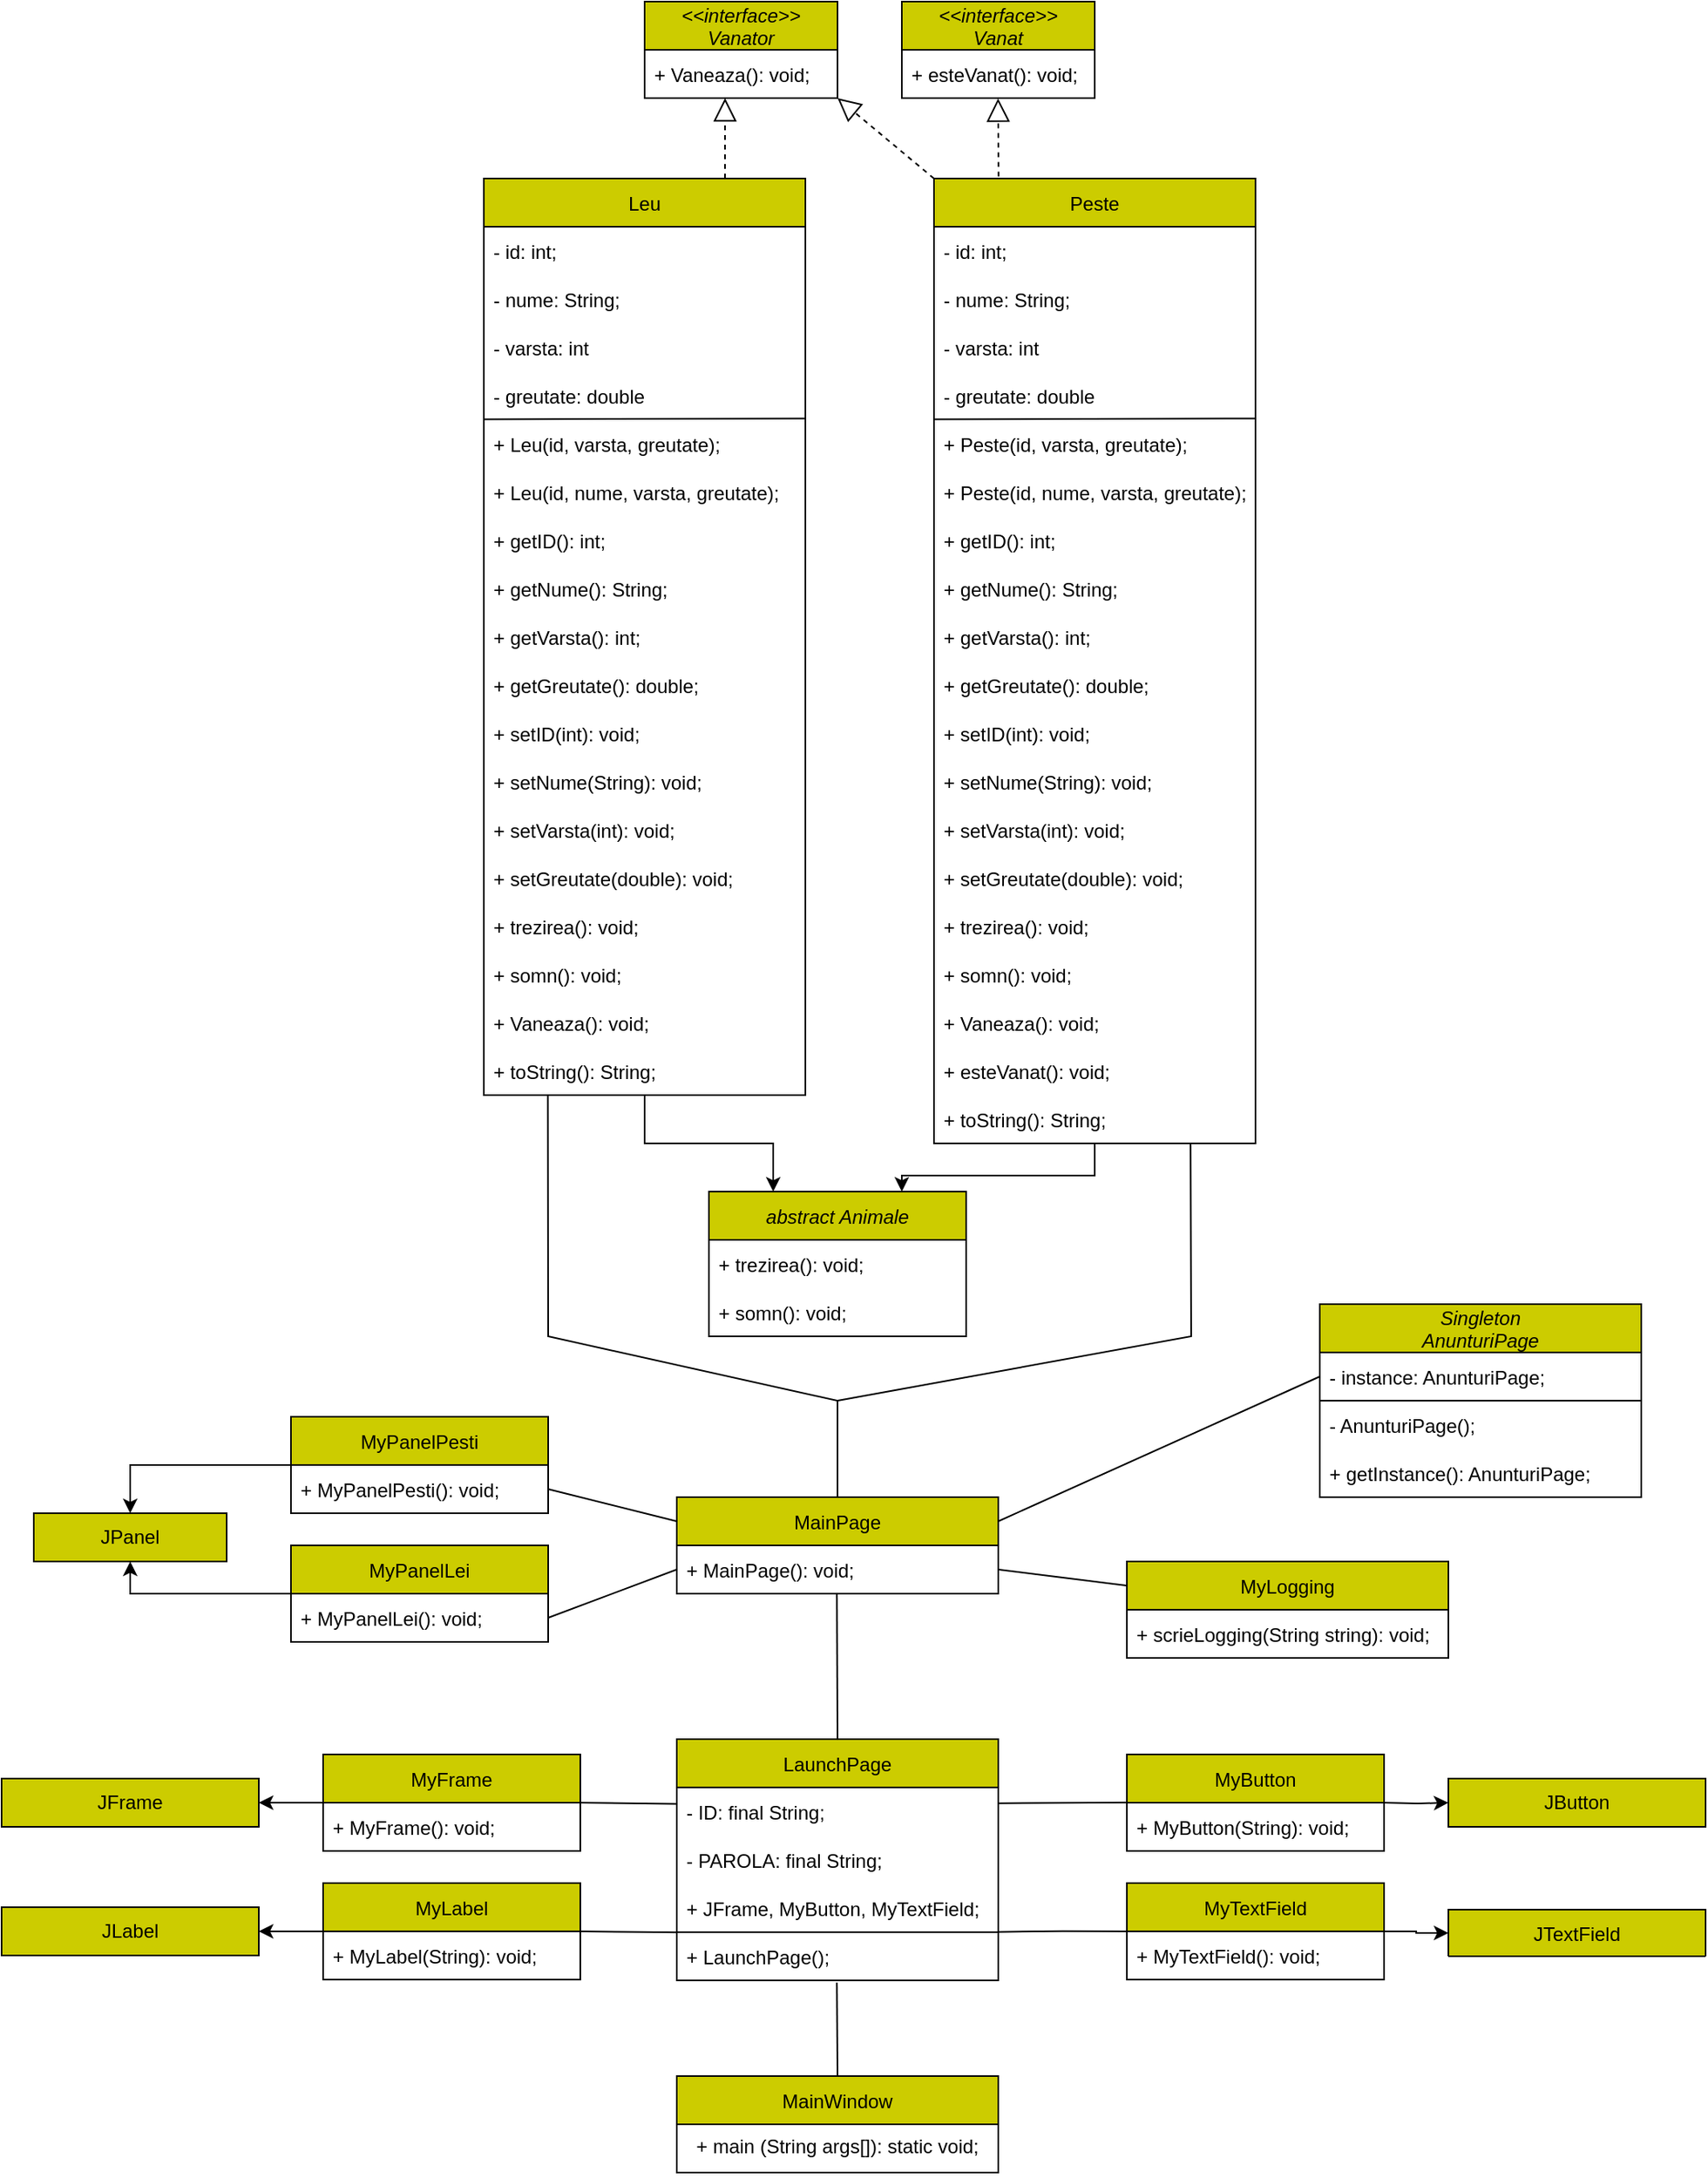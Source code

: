 <mxfile version="20.5.1" type="device"><diagram id="C5RBs43oDa-KdzZeNtuy" name="Diagrama UML"><mxGraphModel dx="898" dy="510" grid="0" gridSize="10" guides="1" tooltips="1" connect="1" arrows="1" fold="1" page="1" pageScale="1" pageWidth="1169" pageHeight="827" background="#ffffff" math="0" shadow="0"><root><mxCell id="WIyWlLk6GJQsqaUBKTNV-0"/><mxCell id="WIyWlLk6GJQsqaUBKTNV-1" parent="WIyWlLk6GJQsqaUBKTNV-0"/><mxCell id="zkfFHV4jXpPFQw0GAbJ--0" value="MainWindow" style="swimlane;fontStyle=0;align=center;verticalAlign=middle;childLayout=stackLayout;horizontal=1;startSize=30;horizontalStack=0;resizeParent=1;resizeLast=0;collapsible=1;marginBottom=0;rounded=0;shadow=0;strokeWidth=1;fillColor=#CCCC00;strokeColor=#000000;" parent="WIyWlLk6GJQsqaUBKTNV-1" vertex="1"><mxGeometry x="440" y="1300" width="200" height="60" as="geometry"><mxRectangle x="230" y="140" width="160" height="26" as="alternateBounds"/></mxGeometry></mxCell><mxCell id="zkfFHV4jXpPFQw0GAbJ--5" value="+ main (String args[]): static void;" style="text;align=center;verticalAlign=top;spacingLeft=4;spacingRight=4;overflow=hidden;rotatable=0;points=[[0,0.5],[1,0.5]];portConstraint=eastwest;strokeColor=default;" parent="zkfFHV4jXpPFQw0GAbJ--0" vertex="1"><mxGeometry y="30" width="200" height="30" as="geometry"/></mxCell><mxCell id="0X8NUbUYJdsLFpqTk9gp-4" value="" style="endArrow=none;html=1;rounded=0;exitX=0.5;exitY=0;exitDx=0;exitDy=0;entryX=0.498;entryY=1.012;entryDx=0;entryDy=0;entryPerimeter=0;" parent="WIyWlLk6GJQsqaUBKTNV-1" source="zkfFHV4jXpPFQw0GAbJ--0" target="0X8NUbUYJdsLFpqTk9gp-21" edge="1"><mxGeometry width="50" height="50" relative="1" as="geometry"><mxPoint x="440" y="500" as="sourcePoint"/><mxPoint x="420" y="520" as="targetPoint"/></mxGeometry></mxCell><mxCell id="0X8NUbUYJdsLFpqTk9gp-5" value="LaunchPage" style="swimlane;fontStyle=0;childLayout=stackLayout;horizontal=1;startSize=30;horizontalStack=0;resizeParent=1;resizeParentMax=0;resizeLast=0;collapsible=1;marginBottom=0;strokeColor=#000000;fillColor=#CCCC00;" parent="WIyWlLk6GJQsqaUBKTNV-1" vertex="1"><mxGeometry x="440" y="1090.5" width="200" height="150" as="geometry"><mxRectangle x="280" y="240" width="110" height="30" as="alternateBounds"/></mxGeometry></mxCell><mxCell id="0X8NUbUYJdsLFpqTk9gp-6" value="- ID: final String;" style="text;strokeColor=none;fillColor=none;align=left;verticalAlign=middle;spacingLeft=4;spacingRight=4;overflow=hidden;points=[[0,0.5],[1,0.5]];portConstraint=eastwest;rotatable=0;" parent="0X8NUbUYJdsLFpqTk9gp-5" vertex="1"><mxGeometry y="30" width="200" height="30" as="geometry"/></mxCell><mxCell id="0X8NUbUYJdsLFpqTk9gp-7" value="- PAROLA: final String;" style="text;strokeColor=none;fillColor=none;align=left;verticalAlign=middle;spacingLeft=4;spacingRight=4;overflow=hidden;points=[[0,0.5],[1,0.5]];portConstraint=eastwest;rotatable=0;" parent="0X8NUbUYJdsLFpqTk9gp-5" vertex="1"><mxGeometry y="60" width="200" height="30" as="geometry"/></mxCell><mxCell id="0X8NUbUYJdsLFpqTk9gp-8" value="+ JFrame, MyButton, MyTextField;" style="text;strokeColor=none;fillColor=none;align=left;verticalAlign=middle;spacingLeft=4;spacingRight=4;overflow=hidden;points=[[0,0.5],[1,0.5]];portConstraint=eastwest;rotatable=0;" parent="0X8NUbUYJdsLFpqTk9gp-5" vertex="1"><mxGeometry y="90" width="200" height="30" as="geometry"/></mxCell><mxCell id="0X8NUbUYJdsLFpqTk9gp-21" value="+ LaunchPage();" style="text;strokeColor=default;fillColor=none;align=left;verticalAlign=middle;spacingLeft=4;spacingRight=4;overflow=hidden;points=[[0,0.5],[1,0.5]];portConstraint=eastwest;rotatable=0;perimeterSpacing=1;" parent="0X8NUbUYJdsLFpqTk9gp-5" vertex="1"><mxGeometry y="120" width="200" height="30" as="geometry"/></mxCell><mxCell id="0X8NUbUYJdsLFpqTk9gp-22" value="MainPage" style="swimlane;fontStyle=0;childLayout=stackLayout;horizontal=1;startSize=30;horizontalStack=0;resizeParent=1;resizeParentMax=0;resizeLast=0;collapsible=1;marginBottom=0;strokeColor=default;fillColor=#CCCC00;" parent="WIyWlLk6GJQsqaUBKTNV-1" vertex="1"><mxGeometry x="440" y="940" width="200" height="60" as="geometry"/></mxCell><mxCell id="0X8NUbUYJdsLFpqTk9gp-23" value="+ MainPage(): void;" style="text;strokeColor=none;fillColor=none;align=left;verticalAlign=middle;spacingLeft=4;spacingRight=4;overflow=hidden;points=[[0,0.5],[1,0.5]];portConstraint=eastwest;rotatable=0;" parent="0X8NUbUYJdsLFpqTk9gp-22" vertex="1"><mxGeometry y="30" width="200" height="30" as="geometry"/></mxCell><mxCell id="0X8NUbUYJdsLFpqTk9gp-26" value="MyButton" style="swimlane;fontStyle=0;childLayout=stackLayout;horizontal=1;startSize=30;horizontalStack=0;resizeParent=1;resizeParentMax=0;resizeLast=0;collapsible=1;marginBottom=0;strokeColor=default;fillColor=#CCCC00;" parent="WIyWlLk6GJQsqaUBKTNV-1" vertex="1"><mxGeometry x="720" y="1100" width="160" height="60" as="geometry"/></mxCell><mxCell id="0X8NUbUYJdsLFpqTk9gp-27" value="+ MyButton(String): void;" style="text;strokeColor=none;fillColor=none;align=left;verticalAlign=middle;spacingLeft=4;spacingRight=4;overflow=hidden;points=[[0,0.5],[1,0.5]];portConstraint=eastwest;rotatable=0;" parent="0X8NUbUYJdsLFpqTk9gp-26" vertex="1"><mxGeometry y="30" width="160" height="30" as="geometry"/></mxCell><mxCell id="0X8NUbUYJdsLFpqTk9gp-42" value="MyLogging" style="swimlane;fontStyle=0;childLayout=stackLayout;horizontal=1;startSize=30;horizontalStack=0;resizeParent=1;resizeParentMax=0;resizeLast=0;collapsible=1;marginBottom=0;strokeColor=default;fillColor=#CCCC00;" parent="WIyWlLk6GJQsqaUBKTNV-1" vertex="1"><mxGeometry x="720" y="980" width="200" height="60" as="geometry"/></mxCell><mxCell id="0X8NUbUYJdsLFpqTk9gp-43" value="+ scrieLogging(String string): void;" style="text;strokeColor=none;fillColor=none;align=left;verticalAlign=middle;spacingLeft=4;spacingRight=4;overflow=hidden;points=[[0,0.5],[1,0.5]];portConstraint=eastwest;rotatable=0;" parent="0X8NUbUYJdsLFpqTk9gp-42" vertex="1"><mxGeometry y="30" width="200" height="30" as="geometry"/></mxCell><mxCell id="WAvh5C9WL1jbWmm_xqSc-19" style="edgeStyle=orthogonalEdgeStyle;rounded=0;orthogonalLoop=1;jettySize=auto;html=1;entryX=0.5;entryY=1;entryDx=0;entryDy=0;fontColor=#000000;" parent="WIyWlLk6GJQsqaUBKTNV-1" source="0X8NUbUYJdsLFpqTk9gp-46" target="WAvh5C9WL1jbWmm_xqSc-18" edge="1"><mxGeometry relative="1" as="geometry"/></mxCell><mxCell id="0X8NUbUYJdsLFpqTk9gp-46" value="MyPanelLei" style="swimlane;fontStyle=0;childLayout=stackLayout;horizontal=1;startSize=30;horizontalStack=0;resizeParent=1;resizeParentMax=0;resizeLast=0;collapsible=1;marginBottom=0;strokeColor=default;fillColor=#CCCC00;" parent="WIyWlLk6GJQsqaUBKTNV-1" vertex="1"><mxGeometry x="200" y="970" width="160" height="60" as="geometry"/></mxCell><mxCell id="0X8NUbUYJdsLFpqTk9gp-47" value="+ MyPanelLei(): void;" style="text;strokeColor=none;fillColor=none;align=left;verticalAlign=middle;spacingLeft=4;spacingRight=4;overflow=hidden;points=[[0,0.5],[1,0.5]];portConstraint=eastwest;rotatable=0;" parent="0X8NUbUYJdsLFpqTk9gp-46" vertex="1"><mxGeometry y="30" width="160" height="30" as="geometry"/></mxCell><mxCell id="WAvh5C9WL1jbWmm_xqSc-20" style="edgeStyle=orthogonalEdgeStyle;rounded=0;orthogonalLoop=1;jettySize=auto;html=1;entryX=0.5;entryY=0;entryDx=0;entryDy=0;fontColor=#000000;" parent="WIyWlLk6GJQsqaUBKTNV-1" source="0X8NUbUYJdsLFpqTk9gp-50" target="WAvh5C9WL1jbWmm_xqSc-18" edge="1"><mxGeometry relative="1" as="geometry"/></mxCell><mxCell id="0X8NUbUYJdsLFpqTk9gp-50" value="MyPanelPesti" style="swimlane;fontStyle=0;childLayout=stackLayout;horizontal=1;startSize=30;horizontalStack=0;resizeParent=1;resizeParentMax=0;resizeLast=0;collapsible=1;marginBottom=0;strokeColor=default;fillColor=#CCCC00;" parent="WIyWlLk6GJQsqaUBKTNV-1" vertex="1"><mxGeometry x="200" y="890" width="160" height="60" as="geometry"/></mxCell><mxCell id="0X8NUbUYJdsLFpqTk9gp-51" value="+ MyPanelPesti(): void;" style="text;strokeColor=none;fillColor=none;align=left;verticalAlign=middle;spacingLeft=4;spacingRight=4;overflow=hidden;points=[[0,0.5],[1,0.5]];portConstraint=eastwest;rotatable=0;" parent="0X8NUbUYJdsLFpqTk9gp-50" vertex="1"><mxGeometry y="30" width="160" height="30" as="geometry"/></mxCell><mxCell id="WAvh5C9WL1jbWmm_xqSc-23" style="edgeStyle=orthogonalEdgeStyle;rounded=0;orthogonalLoop=1;jettySize=auto;html=1;entryX=0.25;entryY=0;entryDx=0;entryDy=0;fontColor=#000000;" parent="WIyWlLk6GJQsqaUBKTNV-1" source="0X8NUbUYJdsLFpqTk9gp-54" target="0X8NUbUYJdsLFpqTk9gp-106" edge="1"><mxGeometry relative="1" as="geometry"/></mxCell><mxCell id="0X8NUbUYJdsLFpqTk9gp-54" value="Leu" style="swimlane;fontStyle=0;childLayout=stackLayout;horizontal=1;startSize=30;horizontalStack=0;resizeParent=1;resizeParentMax=0;resizeLast=0;collapsible=1;marginBottom=0;strokeColor=default;fillColor=#CCCC00;" parent="WIyWlLk6GJQsqaUBKTNV-1" vertex="1"><mxGeometry x="320" y="120" width="200" height="570" as="geometry"/></mxCell><mxCell id="0X8NUbUYJdsLFpqTk9gp-55" value="- id: int;" style="text;strokeColor=none;fillColor=none;align=left;verticalAlign=middle;spacingLeft=4;spacingRight=4;overflow=hidden;points=[[0,0.5],[1,0.5]];portConstraint=eastwest;rotatable=0;" parent="0X8NUbUYJdsLFpqTk9gp-54" vertex="1"><mxGeometry y="30" width="200" height="30" as="geometry"/></mxCell><mxCell id="0X8NUbUYJdsLFpqTk9gp-56" value="- nume: String;" style="text;strokeColor=none;fillColor=none;align=left;verticalAlign=middle;spacingLeft=4;spacingRight=4;overflow=hidden;points=[[0,0.5],[1,0.5]];portConstraint=eastwest;rotatable=0;" parent="0X8NUbUYJdsLFpqTk9gp-54" vertex="1"><mxGeometry y="60" width="200" height="30" as="geometry"/></mxCell><mxCell id="0X8NUbUYJdsLFpqTk9gp-57" value="- varsta: int" style="text;strokeColor=none;fillColor=none;align=left;verticalAlign=middle;spacingLeft=4;spacingRight=4;overflow=hidden;points=[[0,0.5],[1,0.5]];portConstraint=eastwest;rotatable=0;" parent="0X8NUbUYJdsLFpqTk9gp-54" vertex="1"><mxGeometry y="90" width="200" height="30" as="geometry"/></mxCell><mxCell id="0X8NUbUYJdsLFpqTk9gp-61" value="- greutate: double " style="text;strokeColor=none;fillColor=none;align=left;verticalAlign=middle;spacingLeft=4;spacingRight=4;overflow=hidden;points=[[0,0.5],[1,0.5]];portConstraint=eastwest;rotatable=0;" parent="0X8NUbUYJdsLFpqTk9gp-54" vertex="1"><mxGeometry y="120" width="200" height="30" as="geometry"/></mxCell><mxCell id="0X8NUbUYJdsLFpqTk9gp-70" value="+ Leu(id, varsta, greutate);" style="text;strokeColor=none;fillColor=none;align=left;verticalAlign=middle;spacingLeft=4;spacingRight=4;overflow=hidden;points=[[0,0.5],[1,0.5]];portConstraint=eastwest;rotatable=0;" parent="0X8NUbUYJdsLFpqTk9gp-54" vertex="1"><mxGeometry y="150" width="200" height="30" as="geometry"/></mxCell><mxCell id="0X8NUbUYJdsLFpqTk9gp-72" value="+ Leu(id, nume, varsta, greutate);" style="text;strokeColor=none;fillColor=none;align=left;verticalAlign=middle;spacingLeft=4;spacingRight=4;overflow=hidden;points=[[0,0.5],[1,0.5]];portConstraint=eastwest;rotatable=0;" parent="0X8NUbUYJdsLFpqTk9gp-54" vertex="1"><mxGeometry y="180" width="200" height="30" as="geometry"/></mxCell><mxCell id="0X8NUbUYJdsLFpqTk9gp-71" value="+ getID(): int;" style="text;strokeColor=none;fillColor=none;align=left;verticalAlign=middle;spacingLeft=4;spacingRight=4;overflow=hidden;points=[[0,0.5],[1,0.5]];portConstraint=eastwest;rotatable=0;" parent="0X8NUbUYJdsLFpqTk9gp-54" vertex="1"><mxGeometry y="210" width="200" height="30" as="geometry"/></mxCell><mxCell id="0X8NUbUYJdsLFpqTk9gp-81" value="+ getNume(): String;" style="text;strokeColor=none;fillColor=none;align=left;verticalAlign=middle;spacingLeft=4;spacingRight=4;overflow=hidden;points=[[0,0.5],[1,0.5]];portConstraint=eastwest;rotatable=0;" parent="0X8NUbUYJdsLFpqTk9gp-54" vertex="1"><mxGeometry y="240" width="200" height="30" as="geometry"/></mxCell><mxCell id="0X8NUbUYJdsLFpqTk9gp-80" value="+ getVarsta(): int;" style="text;strokeColor=none;fillColor=none;align=left;verticalAlign=middle;spacingLeft=4;spacingRight=4;overflow=hidden;points=[[0,0.5],[1,0.5]];portConstraint=eastwest;rotatable=0;" parent="0X8NUbUYJdsLFpqTk9gp-54" vertex="1"><mxGeometry y="270" width="200" height="30" as="geometry"/></mxCell><mxCell id="0X8NUbUYJdsLFpqTk9gp-79" value="+ getGreutate(): double;" style="text;strokeColor=none;fillColor=none;align=left;verticalAlign=middle;spacingLeft=4;spacingRight=4;overflow=hidden;points=[[0,0.5],[1,0.5]];portConstraint=eastwest;rotatable=0;" parent="0X8NUbUYJdsLFpqTk9gp-54" vertex="1"><mxGeometry y="300" width="200" height="30" as="geometry"/></mxCell><mxCell id="0X8NUbUYJdsLFpqTk9gp-78" value="+ setID(int): void;" style="text;strokeColor=none;fillColor=none;align=left;verticalAlign=middle;spacingLeft=4;spacingRight=4;overflow=hidden;points=[[0,0.5],[1,0.5]];portConstraint=eastwest;rotatable=0;" parent="0X8NUbUYJdsLFpqTk9gp-54" vertex="1"><mxGeometry y="330" width="200" height="30" as="geometry"/></mxCell><mxCell id="0X8NUbUYJdsLFpqTk9gp-77" value="+ setNume(String): void;" style="text;strokeColor=none;fillColor=none;align=left;verticalAlign=middle;spacingLeft=4;spacingRight=4;overflow=hidden;points=[[0,0.5],[1,0.5]];portConstraint=eastwest;rotatable=0;" parent="0X8NUbUYJdsLFpqTk9gp-54" vertex="1"><mxGeometry y="360" width="200" height="30" as="geometry"/></mxCell><mxCell id="0X8NUbUYJdsLFpqTk9gp-76" value="+ setVarsta(int): void;" style="text;strokeColor=none;fillColor=none;align=left;verticalAlign=middle;spacingLeft=4;spacingRight=4;overflow=hidden;points=[[0,0.5],[1,0.5]];portConstraint=eastwest;rotatable=0;" parent="0X8NUbUYJdsLFpqTk9gp-54" vertex="1"><mxGeometry y="390" width="200" height="30" as="geometry"/></mxCell><mxCell id="0X8NUbUYJdsLFpqTk9gp-75" value="+ setGreutate(double): void;" style="text;strokeColor=none;fillColor=none;align=left;verticalAlign=middle;spacingLeft=4;spacingRight=4;overflow=hidden;points=[[0,0.5],[1,0.5]];portConstraint=eastwest;rotatable=0;" parent="0X8NUbUYJdsLFpqTk9gp-54" vertex="1"><mxGeometry y="420" width="200" height="30" as="geometry"/></mxCell><mxCell id="0X8NUbUYJdsLFpqTk9gp-101" value="+ trezirea(): void;" style="text;strokeColor=none;fillColor=none;align=left;verticalAlign=middle;spacingLeft=4;spacingRight=4;overflow=hidden;points=[[0,0.5],[1,0.5]];portConstraint=eastwest;rotatable=0;" parent="0X8NUbUYJdsLFpqTk9gp-54" vertex="1"><mxGeometry y="450" width="200" height="30" as="geometry"/></mxCell><mxCell id="0X8NUbUYJdsLFpqTk9gp-100" value="+ somn(): void;" style="text;strokeColor=none;fillColor=none;align=left;verticalAlign=middle;spacingLeft=4;spacingRight=4;overflow=hidden;points=[[0,0.5],[1,0.5]];portConstraint=eastwest;rotatable=0;" parent="0X8NUbUYJdsLFpqTk9gp-54" vertex="1"><mxGeometry y="480" width="200" height="30" as="geometry"/></mxCell><mxCell id="0X8NUbUYJdsLFpqTk9gp-99" value="+ Vaneaza(): void;" style="text;strokeColor=none;fillColor=none;align=left;verticalAlign=middle;spacingLeft=4;spacingRight=4;overflow=hidden;points=[[0,0.5],[1,0.5]];portConstraint=eastwest;rotatable=0;" parent="0X8NUbUYJdsLFpqTk9gp-54" vertex="1"><mxGeometry y="510" width="200" height="30" as="geometry"/></mxCell><mxCell id="0X8NUbUYJdsLFpqTk9gp-74" value="+ toString(): String;" style="text;strokeColor=none;fillColor=none;align=left;verticalAlign=middle;spacingLeft=4;spacingRight=4;overflow=hidden;points=[[0,0.5],[1,0.5]];portConstraint=eastwest;rotatable=0;" parent="0X8NUbUYJdsLFpqTk9gp-54" vertex="1"><mxGeometry y="540" width="200" height="30" as="geometry"/></mxCell><mxCell id="0X8NUbUYJdsLFpqTk9gp-73" value="" style="endArrow=none;html=1;rounded=0;exitX=0.002;exitY=-0.01;exitDx=0;exitDy=0;exitPerimeter=0;entryX=1;entryY=0.974;entryDx=0;entryDy=0;entryPerimeter=0;" parent="0X8NUbUYJdsLFpqTk9gp-54" source="0X8NUbUYJdsLFpqTk9gp-70" target="0X8NUbUYJdsLFpqTk9gp-61" edge="1"><mxGeometry width="50" height="50" relative="1" as="geometry"><mxPoint x="70" y="180" as="sourcePoint"/><mxPoint x="120" y="130" as="targetPoint"/></mxGeometry></mxCell><mxCell id="WAvh5C9WL1jbWmm_xqSc-22" style="edgeStyle=orthogonalEdgeStyle;rounded=0;orthogonalLoop=1;jettySize=auto;html=1;entryX=0.75;entryY=0;entryDx=0;entryDy=0;fontColor=#000000;" parent="WIyWlLk6GJQsqaUBKTNV-1" source="0X8NUbUYJdsLFpqTk9gp-82" target="0X8NUbUYJdsLFpqTk9gp-106" edge="1"><mxGeometry relative="1" as="geometry"/></mxCell><mxCell id="0X8NUbUYJdsLFpqTk9gp-82" value="Peste" style="swimlane;fontStyle=0;childLayout=stackLayout;horizontal=1;startSize=30;horizontalStack=0;resizeParent=1;resizeParentMax=0;resizeLast=0;collapsible=1;marginBottom=0;strokeColor=default;fillColor=#CCCC00;" parent="WIyWlLk6GJQsqaUBKTNV-1" vertex="1"><mxGeometry x="600" y="120" width="200" height="600" as="geometry"/></mxCell><mxCell id="0X8NUbUYJdsLFpqTk9gp-83" value="- id: int;" style="text;strokeColor=none;fillColor=none;align=left;verticalAlign=middle;spacingLeft=4;spacingRight=4;overflow=hidden;points=[[0,0.5],[1,0.5]];portConstraint=eastwest;rotatable=0;" parent="0X8NUbUYJdsLFpqTk9gp-82" vertex="1"><mxGeometry y="30" width="200" height="30" as="geometry"/></mxCell><mxCell id="0X8NUbUYJdsLFpqTk9gp-84" value="- nume: String;" style="text;strokeColor=none;fillColor=none;align=left;verticalAlign=middle;spacingLeft=4;spacingRight=4;overflow=hidden;points=[[0,0.5],[1,0.5]];portConstraint=eastwest;rotatable=0;" parent="0X8NUbUYJdsLFpqTk9gp-82" vertex="1"><mxGeometry y="60" width="200" height="30" as="geometry"/></mxCell><mxCell id="0X8NUbUYJdsLFpqTk9gp-85" value="- varsta: int" style="text;strokeColor=none;fillColor=none;align=left;verticalAlign=middle;spacingLeft=4;spacingRight=4;overflow=hidden;points=[[0,0.5],[1,0.5]];portConstraint=eastwest;rotatable=0;" parent="0X8NUbUYJdsLFpqTk9gp-82" vertex="1"><mxGeometry y="90" width="200" height="30" as="geometry"/></mxCell><mxCell id="0X8NUbUYJdsLFpqTk9gp-86" value="- greutate: double " style="text;strokeColor=none;fillColor=none;align=left;verticalAlign=middle;spacingLeft=4;spacingRight=4;overflow=hidden;points=[[0,0.5],[1,0.5]];portConstraint=eastwest;rotatable=0;" parent="0X8NUbUYJdsLFpqTk9gp-82" vertex="1"><mxGeometry y="120" width="200" height="30" as="geometry"/></mxCell><mxCell id="0X8NUbUYJdsLFpqTk9gp-87" value="+ Peste(id, varsta, greutate);" style="text;strokeColor=none;fillColor=none;align=left;verticalAlign=middle;spacingLeft=4;spacingRight=4;overflow=hidden;points=[[0,0.5],[1,0.5]];portConstraint=eastwest;rotatable=0;" parent="0X8NUbUYJdsLFpqTk9gp-82" vertex="1"><mxGeometry y="150" width="200" height="30" as="geometry"/></mxCell><mxCell id="0X8NUbUYJdsLFpqTk9gp-88" value="+ Peste(id, nume, varsta, greutate);" style="text;strokeColor=none;fillColor=none;align=left;verticalAlign=middle;spacingLeft=4;spacingRight=4;overflow=hidden;points=[[0,0.5],[1,0.5]];portConstraint=eastwest;rotatable=0;" parent="0X8NUbUYJdsLFpqTk9gp-82" vertex="1"><mxGeometry y="180" width="200" height="30" as="geometry"/></mxCell><mxCell id="0X8NUbUYJdsLFpqTk9gp-89" value="+ getID(): int;" style="text;strokeColor=none;fillColor=none;align=left;verticalAlign=middle;spacingLeft=4;spacingRight=4;overflow=hidden;points=[[0,0.5],[1,0.5]];portConstraint=eastwest;rotatable=0;" parent="0X8NUbUYJdsLFpqTk9gp-82" vertex="1"><mxGeometry y="210" width="200" height="30" as="geometry"/></mxCell><mxCell id="0X8NUbUYJdsLFpqTk9gp-90" value="+ getNume(): String;" style="text;strokeColor=none;fillColor=none;align=left;verticalAlign=middle;spacingLeft=4;spacingRight=4;overflow=hidden;points=[[0,0.5],[1,0.5]];portConstraint=eastwest;rotatable=0;" parent="0X8NUbUYJdsLFpqTk9gp-82" vertex="1"><mxGeometry y="240" width="200" height="30" as="geometry"/></mxCell><mxCell id="0X8NUbUYJdsLFpqTk9gp-91" value="+ getVarsta(): int;" style="text;strokeColor=none;fillColor=none;align=left;verticalAlign=middle;spacingLeft=4;spacingRight=4;overflow=hidden;points=[[0,0.5],[1,0.5]];portConstraint=eastwest;rotatable=0;" parent="0X8NUbUYJdsLFpqTk9gp-82" vertex="1"><mxGeometry y="270" width="200" height="30" as="geometry"/></mxCell><mxCell id="0X8NUbUYJdsLFpqTk9gp-92" value="+ getGreutate(): double;" style="text;strokeColor=none;fillColor=none;align=left;verticalAlign=middle;spacingLeft=4;spacingRight=4;overflow=hidden;points=[[0,0.5],[1,0.5]];portConstraint=eastwest;rotatable=0;" parent="0X8NUbUYJdsLFpqTk9gp-82" vertex="1"><mxGeometry y="300" width="200" height="30" as="geometry"/></mxCell><mxCell id="0X8NUbUYJdsLFpqTk9gp-93" value="+ setID(int): void;" style="text;strokeColor=none;fillColor=none;align=left;verticalAlign=middle;spacingLeft=4;spacingRight=4;overflow=hidden;points=[[0,0.5],[1,0.5]];portConstraint=eastwest;rotatable=0;" parent="0X8NUbUYJdsLFpqTk9gp-82" vertex="1"><mxGeometry y="330" width="200" height="30" as="geometry"/></mxCell><mxCell id="0X8NUbUYJdsLFpqTk9gp-94" value="+ setNume(String): void;" style="text;strokeColor=none;fillColor=none;align=left;verticalAlign=middle;spacingLeft=4;spacingRight=4;overflow=hidden;points=[[0,0.5],[1,0.5]];portConstraint=eastwest;rotatable=0;" parent="0X8NUbUYJdsLFpqTk9gp-82" vertex="1"><mxGeometry y="360" width="200" height="30" as="geometry"/></mxCell><mxCell id="0X8NUbUYJdsLFpqTk9gp-95" value="+ setVarsta(int): void;" style="text;strokeColor=none;fillColor=none;align=left;verticalAlign=middle;spacingLeft=4;spacingRight=4;overflow=hidden;points=[[0,0.5],[1,0.5]];portConstraint=eastwest;rotatable=0;" parent="0X8NUbUYJdsLFpqTk9gp-82" vertex="1"><mxGeometry y="390" width="200" height="30" as="geometry"/></mxCell><mxCell id="0X8NUbUYJdsLFpqTk9gp-96" value="+ setGreutate(double): void;" style="text;strokeColor=none;fillColor=none;align=left;verticalAlign=middle;spacingLeft=4;spacingRight=4;overflow=hidden;points=[[0,0.5],[1,0.5]];portConstraint=eastwest;rotatable=0;" parent="0X8NUbUYJdsLFpqTk9gp-82" vertex="1"><mxGeometry y="420" width="200" height="30" as="geometry"/></mxCell><mxCell id="0X8NUbUYJdsLFpqTk9gp-105" value="+ trezirea(): void;" style="text;strokeColor=none;fillColor=none;align=left;verticalAlign=middle;spacingLeft=4;spacingRight=4;overflow=hidden;points=[[0,0.5],[1,0.5]];portConstraint=eastwest;rotatable=0;" parent="0X8NUbUYJdsLFpqTk9gp-82" vertex="1"><mxGeometry y="450" width="200" height="30" as="geometry"/></mxCell><mxCell id="0X8NUbUYJdsLFpqTk9gp-104" value="+ somn(): void;" style="text;strokeColor=none;fillColor=none;align=left;verticalAlign=middle;spacingLeft=4;spacingRight=4;overflow=hidden;points=[[0,0.5],[1,0.5]];portConstraint=eastwest;rotatable=0;" parent="0X8NUbUYJdsLFpqTk9gp-82" vertex="1"><mxGeometry y="480" width="200" height="30" as="geometry"/></mxCell><mxCell id="0X8NUbUYJdsLFpqTk9gp-103" value="+ Vaneaza(): void;" style="text;strokeColor=none;fillColor=none;align=left;verticalAlign=middle;spacingLeft=4;spacingRight=4;overflow=hidden;points=[[0,0.5],[1,0.5]];portConstraint=eastwest;rotatable=0;" parent="0X8NUbUYJdsLFpqTk9gp-82" vertex="1"><mxGeometry y="510" width="200" height="30" as="geometry"/></mxCell><mxCell id="0X8NUbUYJdsLFpqTk9gp-102" value="+ esteVanat(): void;" style="text;strokeColor=none;fillColor=none;align=left;verticalAlign=middle;spacingLeft=4;spacingRight=4;overflow=hidden;points=[[0,0.5],[1,0.5]];portConstraint=eastwest;rotatable=0;" parent="0X8NUbUYJdsLFpqTk9gp-82" vertex="1"><mxGeometry y="540" width="200" height="30" as="geometry"/></mxCell><mxCell id="0X8NUbUYJdsLFpqTk9gp-97" value="+ toString(): String;" style="text;strokeColor=none;fillColor=none;align=left;verticalAlign=middle;spacingLeft=4;spacingRight=4;overflow=hidden;points=[[0,0.5],[1,0.5]];portConstraint=eastwest;rotatable=0;" parent="0X8NUbUYJdsLFpqTk9gp-82" vertex="1"><mxGeometry y="570" width="200" height="30" as="geometry"/></mxCell><mxCell id="0X8NUbUYJdsLFpqTk9gp-98" value="" style="endArrow=none;html=1;rounded=0;exitX=0.002;exitY=-0.01;exitDx=0;exitDy=0;exitPerimeter=0;entryX=1;entryY=0.974;entryDx=0;entryDy=0;entryPerimeter=0;" parent="0X8NUbUYJdsLFpqTk9gp-82" source="0X8NUbUYJdsLFpqTk9gp-87" target="0X8NUbUYJdsLFpqTk9gp-86" edge="1"><mxGeometry width="50" height="50" relative="1" as="geometry"><mxPoint x="70" y="180" as="sourcePoint"/><mxPoint x="120" y="130" as="targetPoint"/></mxGeometry></mxCell><mxCell id="0X8NUbUYJdsLFpqTk9gp-106" value="abstract Animale" style="swimlane;fontStyle=2;childLayout=stackLayout;horizontal=1;startSize=30;horizontalStack=0;resizeParent=1;resizeParentMax=0;resizeLast=0;collapsible=1;marginBottom=0;strokeColor=default;strokeWidth=1;fillColor=#CCCC00;" parent="WIyWlLk6GJQsqaUBKTNV-1" vertex="1"><mxGeometry x="460" y="750" width="160" height="90" as="geometry"/></mxCell><mxCell id="0X8NUbUYJdsLFpqTk9gp-107" value="+ trezirea(): void;" style="text;strokeColor=none;fillColor=none;align=left;verticalAlign=middle;spacingLeft=4;spacingRight=4;overflow=hidden;points=[[0,0.5],[1,0.5]];portConstraint=eastwest;rotatable=0;strokeWidth=1;" parent="0X8NUbUYJdsLFpqTk9gp-106" vertex="1"><mxGeometry y="30" width="160" height="30" as="geometry"/></mxCell><mxCell id="0X8NUbUYJdsLFpqTk9gp-108" value="+ somn(): void;" style="text;strokeColor=none;fillColor=none;align=left;verticalAlign=middle;spacingLeft=4;spacingRight=4;overflow=hidden;points=[[0,0.5],[1,0.5]];portConstraint=eastwest;rotatable=0;strokeWidth=1;" parent="0X8NUbUYJdsLFpqTk9gp-106" vertex="1"><mxGeometry y="60" width="160" height="30" as="geometry"/></mxCell><mxCell id="0X8NUbUYJdsLFpqTk9gp-121" value="" style="endArrow=none;html=1;rounded=0;exitX=0.999;exitY=0.33;exitDx=0;exitDy=0;entryX=-0.001;entryY=-0.005;entryDx=0;entryDy=0;entryPerimeter=0;exitPerimeter=0;" parent="WIyWlLk6GJQsqaUBKTNV-1" source="0X8NUbUYJdsLFpqTk9gp-6" target="0X8NUbUYJdsLFpqTk9gp-27" edge="1"><mxGeometry width="50" height="50" relative="1" as="geometry"><mxPoint x="680" y="1250" as="sourcePoint"/><mxPoint x="730" y="1200" as="targetPoint"/></mxGeometry></mxCell><mxCell id="0X8NUbUYJdsLFpqTk9gp-122" value="JButton" style="rounded=0;whiteSpace=wrap;html=1;strokeColor=default;strokeWidth=1;fillColor=#CCCC00;" parent="WIyWlLk6GJQsqaUBKTNV-1" vertex="1"><mxGeometry x="920" y="1115" width="160" height="30" as="geometry"/></mxCell><mxCell id="0X8NUbUYJdsLFpqTk9gp-123" style="edgeStyle=orthogonalEdgeStyle;rounded=0;orthogonalLoop=1;jettySize=auto;html=1;entryX=0;entryY=0.5;entryDx=0;entryDy=0;" parent="WIyWlLk6GJQsqaUBKTNV-1" target="0X8NUbUYJdsLFpqTk9gp-122" edge="1"><mxGeometry relative="1" as="geometry"><mxPoint x="880" y="1130" as="sourcePoint"/></mxGeometry></mxCell><mxCell id="0X8NUbUYJdsLFpqTk9gp-129" style="edgeStyle=orthogonalEdgeStyle;rounded=0;orthogonalLoop=1;jettySize=auto;html=1;" parent="WIyWlLk6GJQsqaUBKTNV-1" source="0X8NUbUYJdsLFpqTk9gp-124" target="0X8NUbUYJdsLFpqTk9gp-127" edge="1"><mxGeometry relative="1" as="geometry"/></mxCell><mxCell id="0X8NUbUYJdsLFpqTk9gp-124" value="MyTextField" style="swimlane;fontStyle=0;childLayout=stackLayout;horizontal=1;startSize=30;horizontalStack=0;resizeParent=1;resizeParentMax=0;resizeLast=0;collapsible=1;marginBottom=0;strokeColor=default;fillColor=#CCCC00;" parent="WIyWlLk6GJQsqaUBKTNV-1" vertex="1"><mxGeometry x="720" y="1180" width="160" height="60" as="geometry"/></mxCell><mxCell id="0X8NUbUYJdsLFpqTk9gp-125" value="+ MyTextField(): void;" style="text;strokeColor=none;fillColor=none;align=left;verticalAlign=middle;spacingLeft=4;spacingRight=4;overflow=hidden;points=[[0,0.5],[1,0.5]];portConstraint=eastwest;rotatable=0;" parent="0X8NUbUYJdsLFpqTk9gp-124" vertex="1"><mxGeometry y="30" width="160" height="30" as="geometry"/></mxCell><mxCell id="0X8NUbUYJdsLFpqTk9gp-126" value="" style="endArrow=none;html=1;rounded=0;exitX=0.993;exitY=0.026;exitDx=0;exitDy=0;exitPerimeter=0;entryX=0;entryY=0.5;entryDx=0;entryDy=0;" parent="WIyWlLk6GJQsqaUBKTNV-1" source="0X8NUbUYJdsLFpqTk9gp-21" target="0X8NUbUYJdsLFpqTk9gp-124" edge="1"><mxGeometry width="50" height="50" relative="1" as="geometry"><mxPoint x="639.96" y="1209.81" as="sourcePoint"/><mxPoint x="720" y="1211" as="targetPoint"/><Array as="points"><mxPoint x="680.16" y="1209.91"/></Array></mxGeometry></mxCell><mxCell id="0X8NUbUYJdsLFpqTk9gp-127" value="JTextField" style="swimlane;fontStyle=0;childLayout=stackLayout;horizontal=1;startSize=30;horizontalStack=0;resizeParent=1;resizeParentMax=0;resizeLast=0;collapsible=1;marginBottom=0;strokeColor=default;fillColor=#CCCC00;strokeWidth=1;" parent="WIyWlLk6GJQsqaUBKTNV-1" vertex="1"><mxGeometry x="920" y="1196.5" width="160" height="29" as="geometry"/></mxCell><mxCell id="WAvh5C9WL1jbWmm_xqSc-9" style="edgeStyle=orthogonalEdgeStyle;rounded=0;orthogonalLoop=1;jettySize=auto;html=1;entryX=1;entryY=0.5;entryDx=0;entryDy=0;fontColor=#000000;" parent="WIyWlLk6GJQsqaUBKTNV-1" source="0X8NUbUYJdsLFpqTk9gp-148" target="0X8NUbUYJdsLFpqTk9gp-150" edge="1"><mxGeometry relative="1" as="geometry"/></mxCell><mxCell id="0X8NUbUYJdsLFpqTk9gp-148" value="MyLabel" style="swimlane;fontStyle=0;childLayout=stackLayout;horizontal=1;startSize=30;horizontalStack=0;resizeParent=1;resizeParentMax=0;resizeLast=0;collapsible=1;marginBottom=0;strokeColor=default;fillColor=#CCCC00;" parent="WIyWlLk6GJQsqaUBKTNV-1" vertex="1"><mxGeometry x="220" y="1180" width="160" height="60" as="geometry"/></mxCell><mxCell id="0X8NUbUYJdsLFpqTk9gp-149" value="+ MyLabel(String): void;" style="text;strokeColor=none;fillColor=none;align=left;verticalAlign=middle;spacingLeft=4;spacingRight=4;overflow=hidden;points=[[0,0.5],[1,0.5]];portConstraint=eastwest;rotatable=0;" parent="0X8NUbUYJdsLFpqTk9gp-148" vertex="1"><mxGeometry y="30" width="160" height="30" as="geometry"/></mxCell><mxCell id="0X8NUbUYJdsLFpqTk9gp-150" value="JLabel" style="rounded=0;whiteSpace=wrap;html=1;strokeColor=default;strokeWidth=1;fillColor=#CCCC00;" parent="WIyWlLk6GJQsqaUBKTNV-1" vertex="1"><mxGeometry x="20" y="1195" width="160" height="30" as="geometry"/></mxCell><mxCell id="WAvh5C9WL1jbWmm_xqSc-0" value="&lt;&lt;interface&gt;&gt;&#10;Vanator" style="swimlane;fontStyle=2;childLayout=stackLayout;horizontal=1;startSize=30;horizontalStack=0;resizeParent=1;resizeParentMax=0;resizeLast=0;collapsible=1;marginBottom=0;fontColor=#000000;fillColor=#CCCC00;" parent="WIyWlLk6GJQsqaUBKTNV-1" vertex="1"><mxGeometry x="420" y="10" width="120" height="60" as="geometry"/></mxCell><mxCell id="WAvh5C9WL1jbWmm_xqSc-1" value="+ Vaneaza(): void;" style="text;strokeColor=none;fillColor=none;align=left;verticalAlign=middle;spacingLeft=4;spacingRight=4;overflow=hidden;points=[[0,0.5],[1,0.5]];portConstraint=eastwest;rotatable=0;" parent="WAvh5C9WL1jbWmm_xqSc-0" vertex="1"><mxGeometry y="30" width="120" height="30" as="geometry"/></mxCell><mxCell id="WAvh5C9WL1jbWmm_xqSc-4" value="&lt;&lt;interface&gt;&gt;&#10;Vanat" style="swimlane;fontStyle=2;childLayout=stackLayout;horizontal=1;startSize=30;horizontalStack=0;resizeParent=1;resizeParentMax=0;resizeLast=0;collapsible=1;marginBottom=0;fontColor=#000000;fillColor=#CCCC00;" parent="WIyWlLk6GJQsqaUBKTNV-1" vertex="1"><mxGeometry x="580" y="10" width="120" height="60" as="geometry"/></mxCell><mxCell id="WAvh5C9WL1jbWmm_xqSc-5" value="+ esteVanat(): void;" style="text;strokeColor=none;fillColor=none;align=left;verticalAlign=middle;spacingLeft=4;spacingRight=4;overflow=hidden;points=[[0,0.5],[1,0.5]];portConstraint=eastwest;rotatable=0;" parent="WAvh5C9WL1jbWmm_xqSc-4" vertex="1"><mxGeometry y="30" width="120" height="30" as="geometry"/></mxCell><mxCell id="WAvh5C9WL1jbWmm_xqSc-7" value="" style="edgeStyle=orthogonalEdgeStyle;rounded=0;orthogonalLoop=1;jettySize=auto;html=1;fontColor=#000000;" parent="WIyWlLk6GJQsqaUBKTNV-1" source="0X8NUbUYJdsLFpqTk9gp-143" target="0X8NUbUYJdsLFpqTk9gp-145" edge="1"><mxGeometry relative="1" as="geometry"/></mxCell><mxCell id="0X8NUbUYJdsLFpqTk9gp-143" value="MyFrame" style="swimlane;fontStyle=0;childLayout=stackLayout;horizontal=1;startSize=30;horizontalStack=0;resizeParent=1;resizeParentMax=0;resizeLast=0;collapsible=1;marginBottom=0;strokeColor=default;fillColor=#CCCC00;container=0;" parent="WIyWlLk6GJQsqaUBKTNV-1" vertex="1"><mxGeometry x="220" y="1100" width="160" height="60" as="geometry"/></mxCell><mxCell id="0X8NUbUYJdsLFpqTk9gp-144" value="+ MyFrame(): void;" style="text;strokeColor=none;fillColor=none;align=left;verticalAlign=middle;spacingLeft=4;spacingRight=4;overflow=hidden;points=[[0,0.5],[1,0.5]];portConstraint=eastwest;rotatable=0;" parent="0X8NUbUYJdsLFpqTk9gp-143" vertex="1"><mxGeometry y="30" width="160" height="30" as="geometry"/></mxCell><mxCell id="0X8NUbUYJdsLFpqTk9gp-145" value="JFrame" style="rounded=0;whiteSpace=wrap;html=1;strokeColor=default;strokeWidth=1;fillColor=#CCCC00;container=0;" parent="WIyWlLk6GJQsqaUBKTNV-1" vertex="1"><mxGeometry x="20" y="1115" width="160" height="30" as="geometry"/></mxCell><mxCell id="WAvh5C9WL1jbWmm_xqSc-10" value="" style="endArrow=none;html=1;rounded=0;fontColor=#000000;exitX=0.998;exitY=0.002;exitDx=0;exitDy=0;exitPerimeter=0;entryX=0;entryY=1.004;entryDx=0;entryDy=0;entryPerimeter=0;" parent="WIyWlLk6GJQsqaUBKTNV-1" source="0X8NUbUYJdsLFpqTk9gp-149" target="0X8NUbUYJdsLFpqTk9gp-8" edge="1"><mxGeometry width="50" height="50" relative="1" as="geometry"><mxPoint x="430" y="1250" as="sourcePoint"/><mxPoint x="480" y="1200" as="targetPoint"/></mxGeometry></mxCell><mxCell id="WAvh5C9WL1jbWmm_xqSc-11" value="" style="endArrow=none;html=1;rounded=0;fontColor=#000000;exitX=1;exitY=0.5;exitDx=0;exitDy=0;entryX=-0.001;entryY=0.34;entryDx=0;entryDy=0;entryPerimeter=0;" parent="WIyWlLk6GJQsqaUBKTNV-1" source="0X8NUbUYJdsLFpqTk9gp-143" target="0X8NUbUYJdsLFpqTk9gp-6" edge="1"><mxGeometry width="50" height="50" relative="1" as="geometry"><mxPoint x="410" y="1290" as="sourcePoint"/><mxPoint x="460" y="1240" as="targetPoint"/></mxGeometry></mxCell><mxCell id="WAvh5C9WL1jbWmm_xqSc-15" value="" style="endArrow=none;html=1;rounded=0;fontColor=#000000;entryX=0.498;entryY=1.007;entryDx=0;entryDy=0;entryPerimeter=0;exitX=0.5;exitY=0;exitDx=0;exitDy=0;" parent="WIyWlLk6GJQsqaUBKTNV-1" source="0X8NUbUYJdsLFpqTk9gp-5" target="0X8NUbUYJdsLFpqTk9gp-23" edge="1"><mxGeometry width="50" height="50" relative="1" as="geometry"><mxPoint x="540" y="1090" as="sourcePoint"/><mxPoint x="540" y="1030" as="targetPoint"/></mxGeometry></mxCell><mxCell id="WAvh5C9WL1jbWmm_xqSc-18" value="JPanel" style="rounded=0;whiteSpace=wrap;html=1;fontColor=#000000;fillColor=#CCCC00;" parent="WIyWlLk6GJQsqaUBKTNV-1" vertex="1"><mxGeometry x="40" y="950" width="120" height="30" as="geometry"/></mxCell><mxCell id="WAvh5C9WL1jbWmm_xqSc-21" value="" style="endArrow=none;html=1;rounded=0;fontColor=#000000;exitX=1;exitY=0.5;exitDx=0;exitDy=0;entryX=0;entryY=0.25;entryDx=0;entryDy=0;" parent="WIyWlLk6GJQsqaUBKTNV-1" source="0X8NUbUYJdsLFpqTk9gp-23" target="0X8NUbUYJdsLFpqTk9gp-42" edge="1"><mxGeometry width="50" height="50" relative="1" as="geometry"><mxPoint x="670" y="1020" as="sourcePoint"/><mxPoint x="720" y="970" as="targetPoint"/></mxGeometry></mxCell><mxCell id="WAvh5C9WL1jbWmm_xqSc-25" value="" style="endArrow=none;html=1;rounded=0;fontColor=#000000;exitX=0.5;exitY=0;exitDx=0;exitDy=0;entryX=0.199;entryY=1.002;entryDx=0;entryDy=0;entryPerimeter=0;" parent="WIyWlLk6GJQsqaUBKTNV-1" source="0X8NUbUYJdsLFpqTk9gp-22" target="0X8NUbUYJdsLFpqTk9gp-74" edge="1"><mxGeometry width="50" height="50" relative="1" as="geometry"><mxPoint x="510" y="920" as="sourcePoint"/><mxPoint x="560" y="870" as="targetPoint"/><Array as="points"><mxPoint x="540" y="880"/><mxPoint x="360" y="840"/></Array></mxGeometry></mxCell><mxCell id="WAvh5C9WL1jbWmm_xqSc-26" value="" style="endArrow=none;html=1;rounded=0;fontColor=#000000;entryX=0.798;entryY=1.004;entryDx=0;entryDy=0;entryPerimeter=0;" parent="WIyWlLk6GJQsqaUBKTNV-1" target="0X8NUbUYJdsLFpqTk9gp-97" edge="1"><mxGeometry width="50" height="50" relative="1" as="geometry"><mxPoint x="540" y="880" as="sourcePoint"/><mxPoint x="580" y="810" as="targetPoint"/><Array as="points"><mxPoint x="760" y="840"/></Array></mxGeometry></mxCell><mxCell id="WAvh5C9WL1jbWmm_xqSc-36" value="" style="endArrow=block;dashed=1;endFill=0;endSize=12;html=1;rounded=0;fontColor=#000000;entryX=0.499;entryY=1.007;entryDx=0;entryDy=0;entryPerimeter=0;exitX=0.201;exitY=-0.002;exitDx=0;exitDy=0;exitPerimeter=0;" parent="WIyWlLk6GJQsqaUBKTNV-1" source="0X8NUbUYJdsLFpqTk9gp-82" target="WAvh5C9WL1jbWmm_xqSc-5" edge="1"><mxGeometry width="160" relative="1" as="geometry"><mxPoint x="550" y="100" as="sourcePoint"/><mxPoint x="710" y="100" as="targetPoint"/></mxGeometry></mxCell><mxCell id="WAvh5C9WL1jbWmm_xqSc-37" value="" style="endArrow=block;dashed=1;endFill=0;endSize=12;html=1;rounded=0;fontColor=#000000;exitX=0.75;exitY=0;exitDx=0;exitDy=0;entryX=0.417;entryY=1;entryDx=0;entryDy=0;entryPerimeter=0;" parent="WIyWlLk6GJQsqaUBKTNV-1" source="0X8NUbUYJdsLFpqTk9gp-54" target="WAvh5C9WL1jbWmm_xqSc-1" edge="1"><mxGeometry width="160" relative="1" as="geometry"><mxPoint x="410" y="90" as="sourcePoint"/><mxPoint x="570" y="90" as="targetPoint"/></mxGeometry></mxCell><mxCell id="WAvh5C9WL1jbWmm_xqSc-38" value="" style="endArrow=block;dashed=1;endFill=0;endSize=12;html=1;rounded=0;fontColor=#000000;exitX=0;exitY=0;exitDx=0;exitDy=0;entryX=1;entryY=1;entryDx=0;entryDy=0;entryPerimeter=0;" parent="WIyWlLk6GJQsqaUBKTNV-1" source="0X8NUbUYJdsLFpqTk9gp-82" target="WAvh5C9WL1jbWmm_xqSc-1" edge="1"><mxGeometry width="160" relative="1" as="geometry"><mxPoint x="480" y="100" as="sourcePoint"/><mxPoint x="640" y="100" as="targetPoint"/></mxGeometry></mxCell><mxCell id="WAvh5C9WL1jbWmm_xqSc-39" value="Singleton&#10;AnunturiPage" style="swimlane;fontStyle=2;childLayout=stackLayout;horizontal=1;startSize=30;horizontalStack=0;resizeParent=1;resizeParentMax=0;resizeLast=0;collapsible=1;marginBottom=0;fontColor=#000000;fillColor=#CCCC00;" parent="WIyWlLk6GJQsqaUBKTNV-1" vertex="1"><mxGeometry x="840" y="820" width="200" height="120" as="geometry"/></mxCell><mxCell id="WAvh5C9WL1jbWmm_xqSc-40" value="- instance: AnunturiPage;" style="text;strokeColor=default;fillColor=none;align=left;verticalAlign=middle;spacingLeft=4;spacingRight=4;overflow=hidden;points=[[0,0.5],[1,0.5]];portConstraint=eastwest;rotatable=0;fontColor=#000000;" parent="WAvh5C9WL1jbWmm_xqSc-39" vertex="1"><mxGeometry y="30" width="200" height="30" as="geometry"/></mxCell><mxCell id="WAvh5C9WL1jbWmm_xqSc-41" value="- AnunturiPage();" style="text;strokeColor=none;fillColor=none;align=left;verticalAlign=middle;spacingLeft=4;spacingRight=4;overflow=hidden;points=[[0,0.5],[1,0.5]];portConstraint=eastwest;rotatable=0;fontColor=#000000;" parent="WAvh5C9WL1jbWmm_xqSc-39" vertex="1"><mxGeometry y="60" width="200" height="30" as="geometry"/></mxCell><mxCell id="WAvh5C9WL1jbWmm_xqSc-43" value="+ getInstance(): AnunturiPage;" style="text;strokeColor=none;fillColor=none;align=left;verticalAlign=middle;spacingLeft=4;spacingRight=4;overflow=hidden;points=[[0,0.5],[1,0.5]];portConstraint=eastwest;rotatable=0;fontColor=#000000;" parent="WAvh5C9WL1jbWmm_xqSc-39" vertex="1"><mxGeometry y="90" width="200" height="30" as="geometry"/></mxCell><mxCell id="WAvh5C9WL1jbWmm_xqSc-44" value="" style="endArrow=none;html=1;rounded=0;fontColor=#000000;exitX=1;exitY=0.25;exitDx=0;exitDy=0;entryX=0;entryY=0.5;entryDx=0;entryDy=0;" parent="WIyWlLk6GJQsqaUBKTNV-1" source="0X8NUbUYJdsLFpqTk9gp-22" target="WAvh5C9WL1jbWmm_xqSc-40" edge="1"><mxGeometry width="50" height="50" relative="1" as="geometry"><mxPoint x="670" y="990" as="sourcePoint"/><mxPoint x="720" y="940" as="targetPoint"/></mxGeometry></mxCell><mxCell id="WAvh5C9WL1jbWmm_xqSc-45" value="" style="endArrow=none;html=1;rounded=0;fontColor=#000000;exitX=1;exitY=0.5;exitDx=0;exitDy=0;entryX=0;entryY=0.5;entryDx=0;entryDy=0;" parent="WIyWlLk6GJQsqaUBKTNV-1" source="0X8NUbUYJdsLFpqTk9gp-47" target="0X8NUbUYJdsLFpqTk9gp-23" edge="1"><mxGeometry width="50" height="50" relative="1" as="geometry"><mxPoint x="410" y="1030" as="sourcePoint"/><mxPoint x="460" y="980" as="targetPoint"/></mxGeometry></mxCell><mxCell id="WAvh5C9WL1jbWmm_xqSc-46" value="" style="endArrow=none;html=1;rounded=0;fontColor=#000000;entryX=1;entryY=0.5;entryDx=0;entryDy=0;exitX=0;exitY=0.25;exitDx=0;exitDy=0;" parent="WIyWlLk6GJQsqaUBKTNV-1" source="0X8NUbUYJdsLFpqTk9gp-22" target="0X8NUbUYJdsLFpqTk9gp-51" edge="1"><mxGeometry width="50" height="50" relative="1" as="geometry"><mxPoint x="400" y="1000" as="sourcePoint"/><mxPoint x="450" y="950" as="targetPoint"/></mxGeometry></mxCell></root></mxGraphModel></diagram></mxfile>